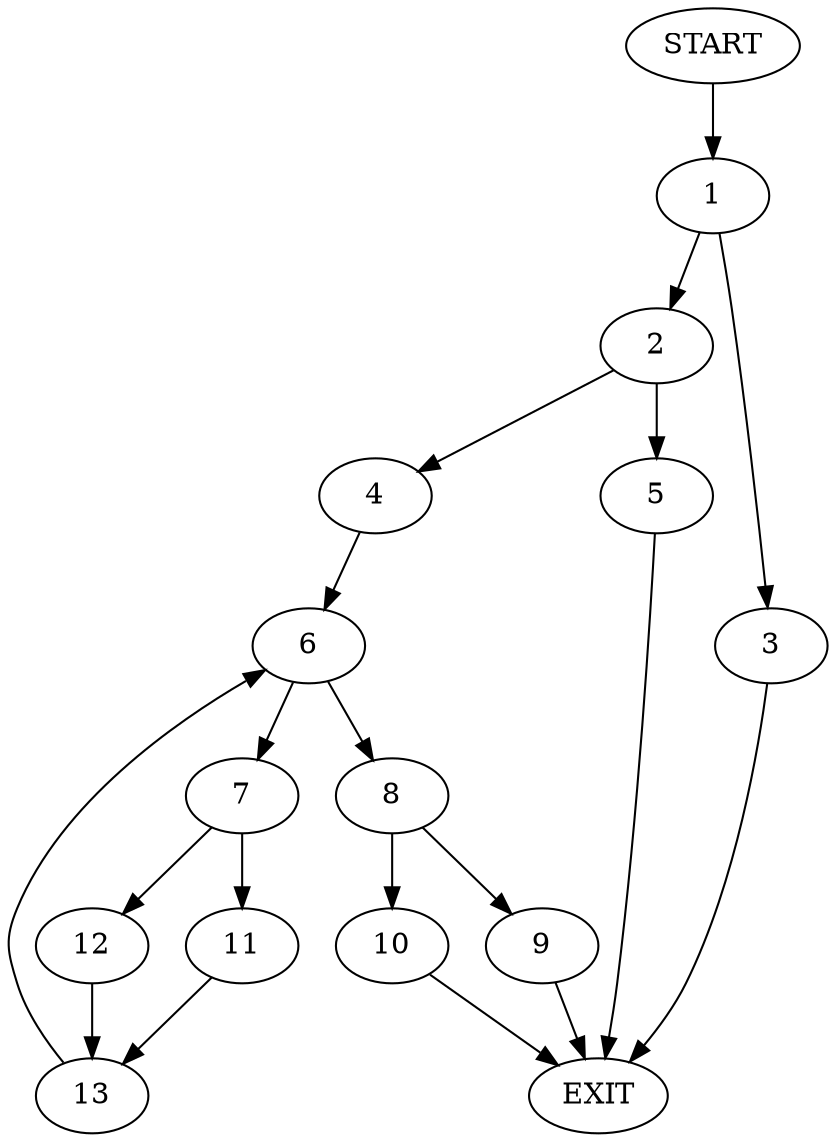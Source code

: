 digraph {
0 [label="START"]
14 [label="EXIT"]
0 -> 1
1 -> 2
1 -> 3
3 -> 14
2 -> 4
2 -> 5
5 -> 14
4 -> 6
6 -> 7
6 -> 8
8 -> 9
8 -> 10
7 -> 11
7 -> 12
12 -> 13
11 -> 13
13 -> 6
10 -> 14
9 -> 14
}
